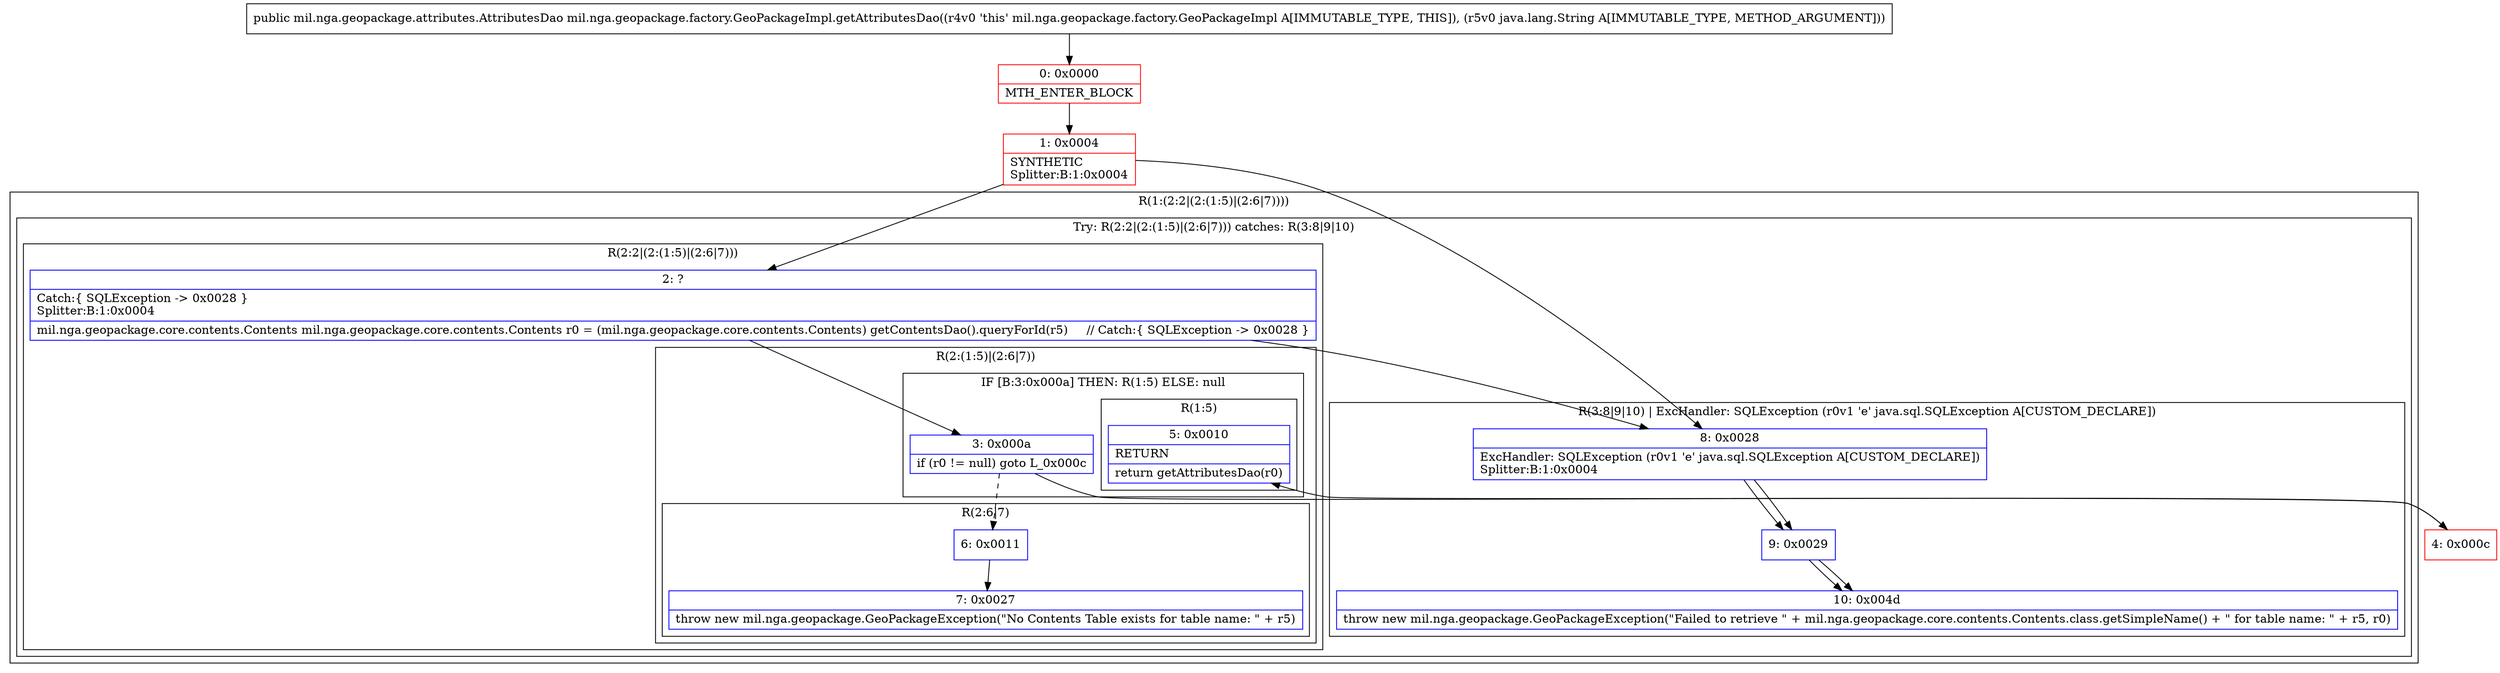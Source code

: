 digraph "CFG formil.nga.geopackage.factory.GeoPackageImpl.getAttributesDao(Ljava\/lang\/String;)Lmil\/nga\/geopackage\/attributes\/AttributesDao;" {
subgraph cluster_Region_2067479792 {
label = "R(1:(2:2|(2:(1:5)|(2:6|7))))";
node [shape=record,color=blue];
subgraph cluster_TryCatchRegion_1209080046 {
label = "Try: R(2:2|(2:(1:5)|(2:6|7))) catches: R(3:8|9|10)";
node [shape=record,color=blue];
subgraph cluster_Region_1654707627 {
label = "R(2:2|(2:(1:5)|(2:6|7)))";
node [shape=record,color=blue];
Node_2 [shape=record,label="{2\:\ ?|Catch:\{ SQLException \-\> 0x0028 \}\lSplitter:B:1:0x0004\l|mil.nga.geopackage.core.contents.Contents mil.nga.geopackage.core.contents.Contents r0 = (mil.nga.geopackage.core.contents.Contents) getContentsDao().queryForId(r5)     \/\/ Catch:\{ SQLException \-\> 0x0028 \}\l}"];
subgraph cluster_Region_1399138733 {
label = "R(2:(1:5)|(2:6|7))";
node [shape=record,color=blue];
subgraph cluster_IfRegion_123360936 {
label = "IF [B:3:0x000a] THEN: R(1:5) ELSE: null";
node [shape=record,color=blue];
Node_3 [shape=record,label="{3\:\ 0x000a|if (r0 != null) goto L_0x000c\l}"];
subgraph cluster_Region_141115830 {
label = "R(1:5)";
node [shape=record,color=blue];
Node_5 [shape=record,label="{5\:\ 0x0010|RETURN\l|return getAttributesDao(r0)\l}"];
}
}
subgraph cluster_Region_731546150 {
label = "R(2:6|7)";
node [shape=record,color=blue];
Node_6 [shape=record,label="{6\:\ 0x0011}"];
Node_7 [shape=record,label="{7\:\ 0x0027|throw new mil.nga.geopackage.GeoPackageException(\"No Contents Table exists for table name: \" + r5)\l}"];
}
}
}
subgraph cluster_Region_165996313 {
label = "R(3:8|9|10) | ExcHandler: SQLException (r0v1 'e' java.sql.SQLException A[CUSTOM_DECLARE])\l";
node [shape=record,color=blue];
Node_8 [shape=record,label="{8\:\ 0x0028|ExcHandler: SQLException (r0v1 'e' java.sql.SQLException A[CUSTOM_DECLARE])\lSplitter:B:1:0x0004\l}"];
Node_9 [shape=record,label="{9\:\ 0x0029}"];
Node_10 [shape=record,label="{10\:\ 0x004d|throw new mil.nga.geopackage.GeoPackageException(\"Failed to retrieve \" + mil.nga.geopackage.core.contents.Contents.class.getSimpleName() + \" for table name: \" + r5, r0)\l}"];
}
}
}
subgraph cluster_Region_165996313 {
label = "R(3:8|9|10) | ExcHandler: SQLException (r0v1 'e' java.sql.SQLException A[CUSTOM_DECLARE])\l";
node [shape=record,color=blue];
Node_8 [shape=record,label="{8\:\ 0x0028|ExcHandler: SQLException (r0v1 'e' java.sql.SQLException A[CUSTOM_DECLARE])\lSplitter:B:1:0x0004\l}"];
Node_9 [shape=record,label="{9\:\ 0x0029}"];
Node_10 [shape=record,label="{10\:\ 0x004d|throw new mil.nga.geopackage.GeoPackageException(\"Failed to retrieve \" + mil.nga.geopackage.core.contents.Contents.class.getSimpleName() + \" for table name: \" + r5, r0)\l}"];
}
Node_0 [shape=record,color=red,label="{0\:\ 0x0000|MTH_ENTER_BLOCK\l}"];
Node_1 [shape=record,color=red,label="{1\:\ 0x0004|SYNTHETIC\lSplitter:B:1:0x0004\l}"];
Node_4 [shape=record,color=red,label="{4\:\ 0x000c}"];
MethodNode[shape=record,label="{public mil.nga.geopackage.attributes.AttributesDao mil.nga.geopackage.factory.GeoPackageImpl.getAttributesDao((r4v0 'this' mil.nga.geopackage.factory.GeoPackageImpl A[IMMUTABLE_TYPE, THIS]), (r5v0 java.lang.String A[IMMUTABLE_TYPE, METHOD_ARGUMENT])) }"];
MethodNode -> Node_0;
Node_2 -> Node_3;
Node_2 -> Node_8;
Node_3 -> Node_4;
Node_3 -> Node_6[style=dashed];
Node_6 -> Node_7;
Node_8 -> Node_9;
Node_9 -> Node_10;
Node_8 -> Node_9;
Node_9 -> Node_10;
Node_0 -> Node_1;
Node_1 -> Node_2;
Node_1 -> Node_8;
Node_4 -> Node_5;
}

